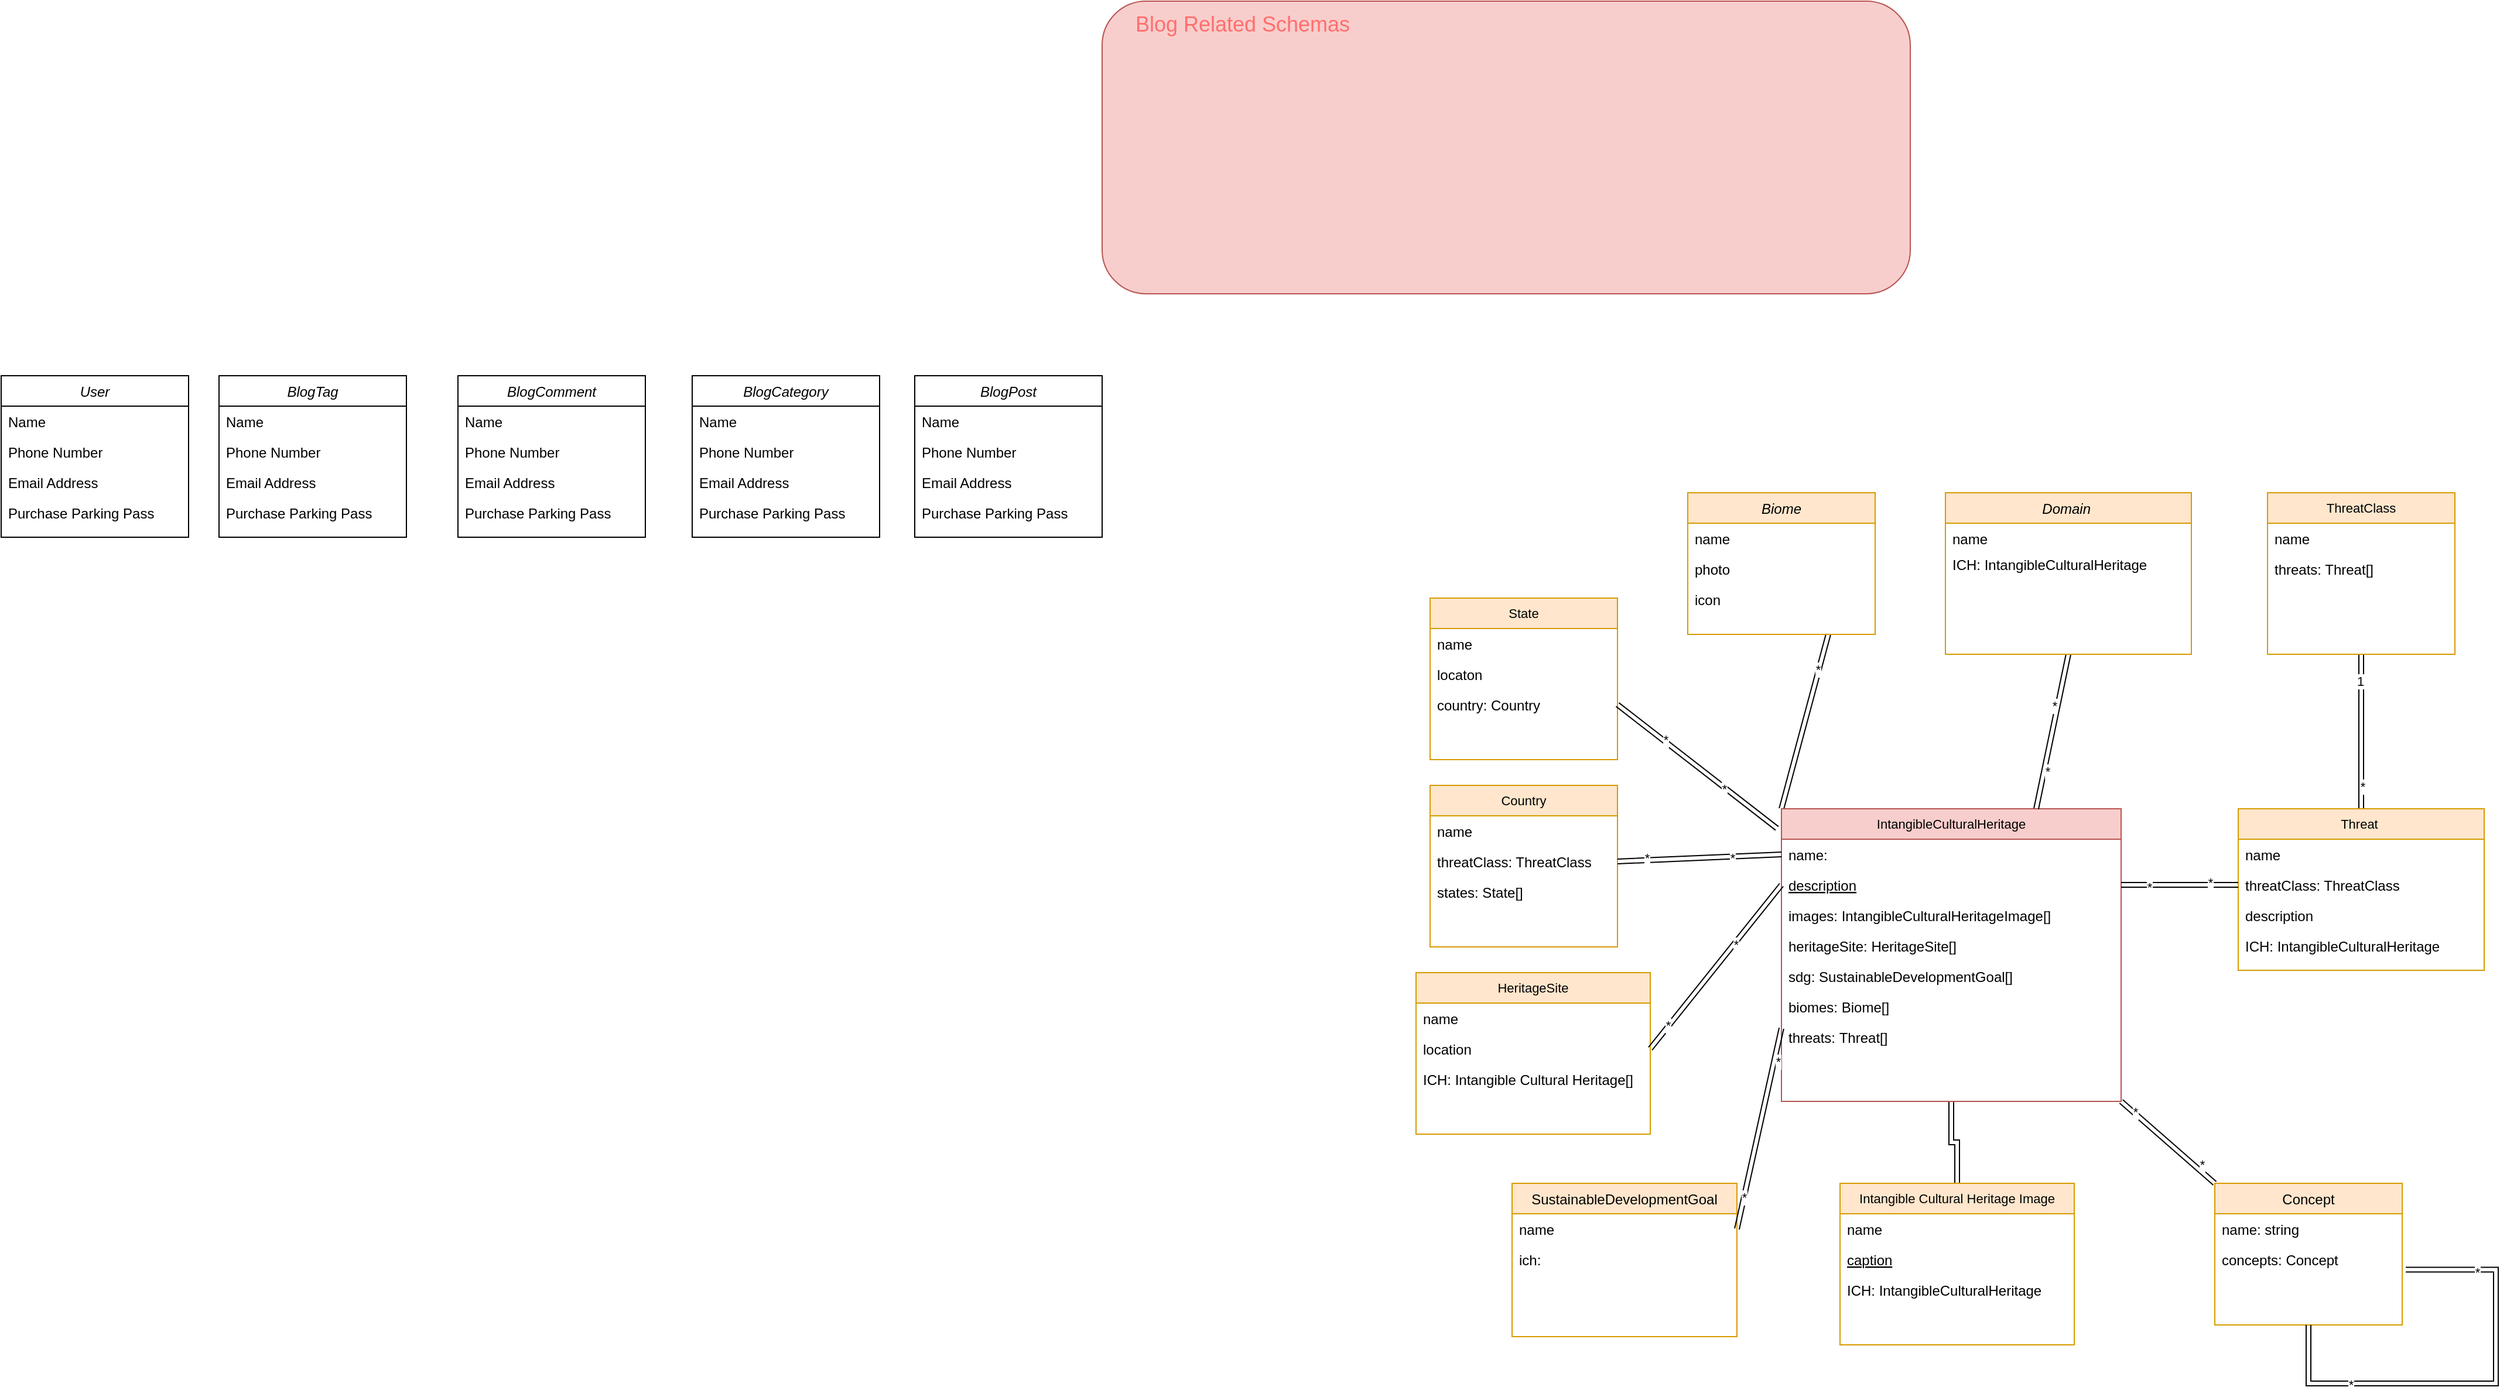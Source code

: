 <mxfile version="15.3.2" type="github">
  <diagram id="C5RBs43oDa-KdzZeNtuy" name="Page-1">
    <mxGraphModel dx="2655" dy="1722" grid="1" gridSize="10" guides="1" tooltips="1" connect="1" arrows="1" fold="1" page="1" pageScale="1" pageWidth="827" pageHeight="1169" math="0" shadow="0">
      <root>
        <mxCell id="WIyWlLk6GJQsqaUBKTNV-0" />
        <mxCell id="WIyWlLk6GJQsqaUBKTNV-1" parent="WIyWlLk6GJQsqaUBKTNV-0" />
        <mxCell id="jU-EtCptGdXZfSn98HC7-19" style="edgeStyle=none;shape=link;rounded=0;orthogonalLoop=1;jettySize=auto;html=1;exitX=0.75;exitY=1;exitDx=0;exitDy=0;entryX=0;entryY=0;entryDx=0;entryDy=0;" edge="1" parent="WIyWlLk6GJQsqaUBKTNV-1" source="zkfFHV4jXpPFQw0GAbJ--0" target="zkfFHV4jXpPFQw0GAbJ--6">
          <mxGeometry relative="1" as="geometry" />
        </mxCell>
        <mxCell id="jU-EtCptGdXZfSn98HC7-38" value="*" style="edgeLabel;html=1;align=center;verticalAlign=middle;resizable=0;points=[];" vertex="1" connectable="0" parent="jU-EtCptGdXZfSn98HC7-19">
          <mxGeometry x="-0.601" y="-1" relative="1" as="geometry">
            <mxPoint as="offset" />
          </mxGeometry>
        </mxCell>
        <mxCell id="zkfFHV4jXpPFQw0GAbJ--0" value="Biome" style="swimlane;fontStyle=2;align=center;verticalAlign=top;childLayout=stackLayout;horizontal=1;startSize=26;horizontalStack=0;resizeParent=1;resizeLast=0;collapsible=1;marginBottom=0;rounded=0;shadow=0;strokeWidth=1;fillColor=#ffe6cc;strokeColor=#d79b00;" parent="WIyWlLk6GJQsqaUBKTNV-1" vertex="1">
          <mxGeometry x="20" y="-150" width="160" height="121" as="geometry">
            <mxRectangle x="230" y="140" width="160" height="26" as="alternateBounds" />
          </mxGeometry>
        </mxCell>
        <mxCell id="zkfFHV4jXpPFQw0GAbJ--1" value="name" style="text;align=left;verticalAlign=top;spacingLeft=4;spacingRight=4;overflow=hidden;rotatable=0;points=[[0,0.5],[1,0.5]];portConstraint=eastwest;" parent="zkfFHV4jXpPFQw0GAbJ--0" vertex="1">
          <mxGeometry y="26" width="160" height="26" as="geometry" />
        </mxCell>
        <mxCell id="zkfFHV4jXpPFQw0GAbJ--2" value="photo" style="text;align=left;verticalAlign=top;spacingLeft=4;spacingRight=4;overflow=hidden;rotatable=0;points=[[0,0.5],[1,0.5]];portConstraint=eastwest;rounded=0;shadow=0;html=0;" parent="zkfFHV4jXpPFQw0GAbJ--0" vertex="1">
          <mxGeometry y="52" width="160" height="26" as="geometry" />
        </mxCell>
        <mxCell id="zkfFHV4jXpPFQw0GAbJ--3" value="icon" style="text;align=left;verticalAlign=top;spacingLeft=4;spacingRight=4;overflow=hidden;rotatable=0;points=[[0,0.5],[1,0.5]];portConstraint=eastwest;rounded=0;shadow=0;html=0;" parent="zkfFHV4jXpPFQw0GAbJ--0" vertex="1">
          <mxGeometry y="78" width="160" height="26" as="geometry" />
        </mxCell>
        <mxCell id="jU-EtCptGdXZfSn98HC7-9" style="edgeStyle=orthogonalEdgeStyle;rounded=0;orthogonalLoop=1;jettySize=auto;html=1;exitX=0.5;exitY=1;exitDx=0;exitDy=0;entryX=0.5;entryY=0;entryDx=0;entryDy=0;shape=link;" edge="1" parent="WIyWlLk6GJQsqaUBKTNV-1" source="zkfFHV4jXpPFQw0GAbJ--6" target="5HOK0gQPTzM4aLn71-a3-26">
          <mxGeometry relative="1" as="geometry" />
        </mxCell>
        <mxCell id="jU-EtCptGdXZfSn98HC7-43" style="edgeStyle=none;shape=link;rounded=0;orthogonalLoop=1;jettySize=auto;html=1;exitX=1;exitY=1;exitDx=0;exitDy=0;entryX=0;entryY=0;entryDx=0;entryDy=0;labelBackgroundColor=#FFB570;" edge="1" parent="WIyWlLk6GJQsqaUBKTNV-1" source="zkfFHV4jXpPFQw0GAbJ--6" target="zkfFHV4jXpPFQw0GAbJ--13">
          <mxGeometry relative="1" as="geometry" />
        </mxCell>
        <mxCell id="jU-EtCptGdXZfSn98HC7-44" value="*" style="edgeLabel;html=1;align=center;verticalAlign=middle;resizable=0;points=[];" vertex="1" connectable="0" parent="jU-EtCptGdXZfSn98HC7-43">
          <mxGeometry x="-0.719" y="1" relative="1" as="geometry">
            <mxPoint as="offset" />
          </mxGeometry>
        </mxCell>
        <mxCell id="jU-EtCptGdXZfSn98HC7-45" value="*" style="edgeLabel;html=1;align=center;verticalAlign=middle;resizable=0;points=[];" vertex="1" connectable="0" parent="jU-EtCptGdXZfSn98HC7-43">
          <mxGeometry x="0.634" y="5" relative="1" as="geometry">
            <mxPoint as="offset" />
          </mxGeometry>
        </mxCell>
        <mxCell id="zkfFHV4jXpPFQw0GAbJ--6" value="IntangibleCulturalHeritage" style="swimlane;fontStyle=0;align=center;verticalAlign=top;childLayout=stackLayout;horizontal=1;startSize=26;horizontalStack=0;resizeParent=1;resizeLast=0;collapsible=1;marginBottom=0;rounded=0;shadow=0;strokeWidth=1;fontSize=11;fillColor=#f8cecc;strokeColor=#b85450;" parent="WIyWlLk6GJQsqaUBKTNV-1" vertex="1">
          <mxGeometry x="100" y="120" width="290" height="250" as="geometry">
            <mxRectangle x="130" y="380" width="160" height="26" as="alternateBounds" />
          </mxGeometry>
        </mxCell>
        <mxCell id="zkfFHV4jXpPFQw0GAbJ--7" value="name:" style="text;align=left;verticalAlign=top;spacingLeft=4;spacingRight=4;overflow=hidden;rotatable=0;points=[[0,0.5],[1,0.5]];portConstraint=eastwest;" parent="zkfFHV4jXpPFQw0GAbJ--6" vertex="1">
          <mxGeometry y="26" width="290" height="26" as="geometry" />
        </mxCell>
        <mxCell id="zkfFHV4jXpPFQw0GAbJ--10" value="description" style="text;align=left;verticalAlign=top;spacingLeft=4;spacingRight=4;overflow=hidden;rotatable=0;points=[[0,0.5],[1,0.5]];portConstraint=eastwest;fontStyle=4" parent="zkfFHV4jXpPFQw0GAbJ--6" vertex="1">
          <mxGeometry y="52" width="290" height="26" as="geometry" />
        </mxCell>
        <mxCell id="zkfFHV4jXpPFQw0GAbJ--11" value="images: IntangibleCulturalHeritageImage[]" style="text;align=left;verticalAlign=top;spacingLeft=4;spacingRight=4;overflow=hidden;rotatable=0;points=[[0,0.5],[1,0.5]];portConstraint=eastwest;" parent="zkfFHV4jXpPFQw0GAbJ--6" vertex="1">
          <mxGeometry y="78" width="290" height="26" as="geometry" />
        </mxCell>
        <mxCell id="jU-EtCptGdXZfSn98HC7-21" value="heritageSite: HeritageSite[]" style="text;align=left;verticalAlign=top;spacingLeft=4;spacingRight=4;overflow=hidden;rotatable=0;points=[[0,0.5],[1,0.5]];portConstraint=eastwest;" vertex="1" parent="zkfFHV4jXpPFQw0GAbJ--6">
          <mxGeometry y="104" width="290" height="26" as="geometry" />
        </mxCell>
        <mxCell id="jU-EtCptGdXZfSn98HC7-30" value="sdg: SustainableDevelopmentGoal[]" style="text;align=left;verticalAlign=top;spacingLeft=4;spacingRight=4;overflow=hidden;rotatable=0;points=[[0,0.5],[1,0.5]];portConstraint=eastwest;" vertex="1" parent="zkfFHV4jXpPFQw0GAbJ--6">
          <mxGeometry y="130" width="290" height="26" as="geometry" />
        </mxCell>
        <mxCell id="jU-EtCptGdXZfSn98HC7-31" value="biomes: Biome[]" style="text;align=left;verticalAlign=top;spacingLeft=4;spacingRight=4;overflow=hidden;rotatable=0;points=[[0,0.5],[1,0.5]];portConstraint=eastwest;" vertex="1" parent="zkfFHV4jXpPFQw0GAbJ--6">
          <mxGeometry y="156" width="290" height="26" as="geometry" />
        </mxCell>
        <mxCell id="jU-EtCptGdXZfSn98HC7-32" value="threats: Threat[]&#xa; " style="text;align=left;verticalAlign=top;spacingLeft=4;spacingRight=4;overflow=hidden;rotatable=0;points=[[0,0.5],[1,0.5]];portConstraint=eastwest;" vertex="1" parent="zkfFHV4jXpPFQw0GAbJ--6">
          <mxGeometry y="182" width="290" height="26" as="geometry" />
        </mxCell>
        <mxCell id="zkfFHV4jXpPFQw0GAbJ--13" value="Concept" style="swimlane;fontStyle=0;align=center;verticalAlign=top;childLayout=stackLayout;horizontal=1;startSize=26;horizontalStack=0;resizeParent=1;resizeLast=0;collapsible=1;marginBottom=0;rounded=0;shadow=0;strokeWidth=1;fillColor=#ffe6cc;strokeColor=#d79b00;" parent="WIyWlLk6GJQsqaUBKTNV-1" vertex="1">
          <mxGeometry x="470" y="440" width="160" height="121" as="geometry">
            <mxRectangle x="330" y="360" width="170" height="26" as="alternateBounds" />
          </mxGeometry>
        </mxCell>
        <mxCell id="zkfFHV4jXpPFQw0GAbJ--14" value="name: string" style="text;align=left;verticalAlign=top;spacingLeft=4;spacingRight=4;overflow=hidden;rotatable=0;points=[[0,0.5],[1,0.5]];portConstraint=eastwest;" parent="zkfFHV4jXpPFQw0GAbJ--13" vertex="1">
          <mxGeometry y="26" width="160" height="26" as="geometry" />
        </mxCell>
        <mxCell id="jU-EtCptGdXZfSn98HC7-7" value="concepts: Concept" style="text;align=left;verticalAlign=top;spacingLeft=4;spacingRight=4;overflow=hidden;rotatable=0;points=[[0,0.5],[1,0.5]];portConstraint=eastwest;" vertex="1" parent="zkfFHV4jXpPFQw0GAbJ--13">
          <mxGeometry y="52" width="160" height="26" as="geometry" />
        </mxCell>
        <mxCell id="jU-EtCptGdXZfSn98HC7-8" style="edgeStyle=orthogonalEdgeStyle;rounded=0;orthogonalLoop=1;jettySize=auto;html=1;exitX=0.5;exitY=1;exitDx=0;exitDy=0;entryX=1.019;entryY=0.837;entryDx=0;entryDy=0;entryPerimeter=0;shape=link;" edge="1" parent="zkfFHV4jXpPFQw0GAbJ--13" source="zkfFHV4jXpPFQw0GAbJ--13" target="jU-EtCptGdXZfSn98HC7-7">
          <mxGeometry relative="1" as="geometry">
            <Array as="points">
              <mxPoint x="80" y="171" />
              <mxPoint x="240" y="171" />
              <mxPoint x="240" y="74" />
            </Array>
          </mxGeometry>
        </mxCell>
        <mxCell id="jU-EtCptGdXZfSn98HC7-46" value="*" style="edgeLabel;html=1;align=center;verticalAlign=middle;resizable=0;points=[];" vertex="1" connectable="0" parent="jU-EtCptGdXZfSn98HC7-8">
          <mxGeometry x="0.683" y="2" relative="1" as="geometry">
            <mxPoint as="offset" />
          </mxGeometry>
        </mxCell>
        <mxCell id="jU-EtCptGdXZfSn98HC7-47" value="*" style="edgeLabel;html=1;align=center;verticalAlign=middle;resizable=0;points=[];" vertex="1" connectable="0" parent="jU-EtCptGdXZfSn98HC7-8">
          <mxGeometry x="-0.552" y="-1" relative="1" as="geometry">
            <mxPoint as="offset" />
          </mxGeometry>
        </mxCell>
        <mxCell id="zkfFHV4jXpPFQw0GAbJ--17" value="SustainableDevelopmentGoal" style="swimlane;fontStyle=0;align=center;verticalAlign=top;childLayout=stackLayout;horizontal=1;startSize=26;horizontalStack=0;resizeParent=1;resizeLast=0;collapsible=1;marginBottom=0;rounded=0;shadow=0;strokeWidth=1;fillColor=#ffe6cc;strokeColor=#d79b00;" parent="WIyWlLk6GJQsqaUBKTNV-1" vertex="1">
          <mxGeometry x="-130" y="440" width="192" height="131" as="geometry">
            <mxRectangle x="550" y="140" width="160" height="26" as="alternateBounds" />
          </mxGeometry>
        </mxCell>
        <mxCell id="zkfFHV4jXpPFQw0GAbJ--18" value="name" style="text;align=left;verticalAlign=top;spacingLeft=4;spacingRight=4;overflow=hidden;rotatable=0;points=[[0,0.5],[1,0.5]];portConstraint=eastwest;" parent="zkfFHV4jXpPFQw0GAbJ--17" vertex="1">
          <mxGeometry y="26" width="192" height="26" as="geometry" />
        </mxCell>
        <mxCell id="zkfFHV4jXpPFQw0GAbJ--19" value="ich: " style="text;align=left;verticalAlign=top;spacingLeft=4;spacingRight=4;overflow=hidden;rotatable=0;points=[[0,0.5],[1,0.5]];portConstraint=eastwest;rounded=0;shadow=0;html=0;" parent="zkfFHV4jXpPFQw0GAbJ--17" vertex="1">
          <mxGeometry y="52" width="192" height="26" as="geometry" />
        </mxCell>
        <mxCell id="5HOK0gQPTzM4aLn71-a3-6" value="HeritageSite" style="swimlane;fontStyle=0;align=center;verticalAlign=top;childLayout=stackLayout;horizontal=1;startSize=26;horizontalStack=0;resizeParent=1;resizeLast=0;collapsible=1;marginBottom=0;rounded=0;shadow=0;strokeWidth=1;fontSize=11;fillColor=#ffe6cc;strokeColor=#d79b00;" parent="WIyWlLk6GJQsqaUBKTNV-1" vertex="1">
          <mxGeometry x="-212" y="260" width="200" height="138" as="geometry">
            <mxRectangle x="130" y="380" width="160" height="26" as="alternateBounds" />
          </mxGeometry>
        </mxCell>
        <mxCell id="5HOK0gQPTzM4aLn71-a3-7" value="name" style="text;align=left;verticalAlign=top;spacingLeft=4;spacingRight=4;overflow=hidden;rotatable=0;points=[[0,0.5],[1,0.5]];portConstraint=eastwest;" parent="5HOK0gQPTzM4aLn71-a3-6" vertex="1">
          <mxGeometry y="26" width="200" height="26" as="geometry" />
        </mxCell>
        <mxCell id="5HOK0gQPTzM4aLn71-a3-8" value="location" style="text;align=left;verticalAlign=top;spacingLeft=4;spacingRight=4;overflow=hidden;rotatable=0;points=[[0,0.5],[1,0.5]];portConstraint=eastwest;rounded=0;shadow=0;html=0;" parent="5HOK0gQPTzM4aLn71-a3-6" vertex="1">
          <mxGeometry y="52" width="200" height="26" as="geometry" />
        </mxCell>
        <mxCell id="5HOK0gQPTzM4aLn71-a3-10" value="ICH: Intangible Cultural Heritage[]" style="text;align=left;verticalAlign=top;spacingLeft=4;spacingRight=4;overflow=hidden;rotatable=0;points=[[0,0.5],[1,0.5]];portConstraint=eastwest;" parent="5HOK0gQPTzM4aLn71-a3-6" vertex="1">
          <mxGeometry y="78" width="200" height="26" as="geometry" />
        </mxCell>
        <mxCell id="jU-EtCptGdXZfSn98HC7-11" style="edgeStyle=orthogonalEdgeStyle;rounded=0;orthogonalLoop=1;jettySize=auto;html=1;exitX=0.5;exitY=1;exitDx=0;exitDy=0;entryX=0.5;entryY=0;entryDx=0;entryDy=0;shape=link;" edge="1" parent="WIyWlLk6GJQsqaUBKTNV-1" source="5HOK0gQPTzM4aLn71-a3-11" target="5HOK0gQPTzM4aLn71-a3-16">
          <mxGeometry relative="1" as="geometry" />
        </mxCell>
        <mxCell id="jU-EtCptGdXZfSn98HC7-41" value="*" style="edgeLabel;html=1;align=center;verticalAlign=middle;resizable=0;points=[];" vertex="1" connectable="0" parent="jU-EtCptGdXZfSn98HC7-11">
          <mxGeometry x="0.707" y="1" relative="1" as="geometry">
            <mxPoint as="offset" />
          </mxGeometry>
        </mxCell>
        <mxCell id="jU-EtCptGdXZfSn98HC7-42" value="1" style="edgeLabel;html=1;align=center;verticalAlign=middle;resizable=0;points=[];" vertex="1" connectable="0" parent="jU-EtCptGdXZfSn98HC7-11">
          <mxGeometry x="-0.656" y="-1" relative="1" as="geometry">
            <mxPoint as="offset" />
          </mxGeometry>
        </mxCell>
        <mxCell id="5HOK0gQPTzM4aLn71-a3-11" value="ThreatClass" style="swimlane;fontStyle=0;align=center;verticalAlign=top;childLayout=stackLayout;horizontal=1;startSize=26;horizontalStack=0;resizeParent=1;resizeLast=0;collapsible=1;marginBottom=0;rounded=0;shadow=0;strokeWidth=1;fontSize=11;fillColor=#ffe6cc;strokeColor=#d79b00;" parent="WIyWlLk6GJQsqaUBKTNV-1" vertex="1">
          <mxGeometry x="515" y="-150" width="160" height="138" as="geometry">
            <mxRectangle x="130" y="380" width="160" height="26" as="alternateBounds" />
          </mxGeometry>
        </mxCell>
        <mxCell id="5HOK0gQPTzM4aLn71-a3-12" value="name" style="text;align=left;verticalAlign=top;spacingLeft=4;spacingRight=4;overflow=hidden;rotatable=0;points=[[0,0.5],[1,0.5]];portConstraint=eastwest;" parent="5HOK0gQPTzM4aLn71-a3-11" vertex="1">
          <mxGeometry y="26" width="160" height="26" as="geometry" />
        </mxCell>
        <mxCell id="5HOK0gQPTzM4aLn71-a3-13" value="threats: Threat[]" style="text;align=left;verticalAlign=top;spacingLeft=4;spacingRight=4;overflow=hidden;rotatable=0;points=[[0,0.5],[1,0.5]];portConstraint=eastwest;rounded=0;shadow=0;html=0;" parent="5HOK0gQPTzM4aLn71-a3-11" vertex="1">
          <mxGeometry y="52" width="160" height="26" as="geometry" />
        </mxCell>
        <mxCell id="5HOK0gQPTzM4aLn71-a3-16" value="Threat " style="swimlane;fontStyle=0;align=center;verticalAlign=top;childLayout=stackLayout;horizontal=1;startSize=26;horizontalStack=0;resizeParent=1;resizeLast=0;collapsible=1;marginBottom=0;rounded=0;shadow=0;strokeWidth=1;fontSize=11;fillColor=#ffe6cc;strokeColor=#d79b00;" parent="WIyWlLk6GJQsqaUBKTNV-1" vertex="1">
          <mxGeometry x="490" y="120" width="210" height="138" as="geometry">
            <mxRectangle x="130" y="380" width="160" height="26" as="alternateBounds" />
          </mxGeometry>
        </mxCell>
        <mxCell id="5HOK0gQPTzM4aLn71-a3-17" value="name" style="text;align=left;verticalAlign=top;spacingLeft=4;spacingRight=4;overflow=hidden;rotatable=0;points=[[0,0.5],[1,0.5]];portConstraint=eastwest;" parent="5HOK0gQPTzM4aLn71-a3-16" vertex="1">
          <mxGeometry y="26" width="210" height="26" as="geometry" />
        </mxCell>
        <mxCell id="5HOK0gQPTzM4aLn71-a3-18" value="threatClass: ThreatClass" style="text;align=left;verticalAlign=top;spacingLeft=4;spacingRight=4;overflow=hidden;rotatable=0;points=[[0,0.5],[1,0.5]];portConstraint=eastwest;rounded=0;shadow=0;html=0;" parent="5HOK0gQPTzM4aLn71-a3-16" vertex="1">
          <mxGeometry y="52" width="210" height="26" as="geometry" />
        </mxCell>
        <mxCell id="jU-EtCptGdXZfSn98HC7-12" value="description" style="text;align=left;verticalAlign=top;spacingLeft=4;spacingRight=4;overflow=hidden;rotatable=0;points=[[0,0.5],[1,0.5]];portConstraint=eastwest;rounded=0;shadow=0;html=0;" vertex="1" parent="5HOK0gQPTzM4aLn71-a3-16">
          <mxGeometry y="78" width="210" height="26" as="geometry" />
        </mxCell>
        <mxCell id="jU-EtCptGdXZfSn98HC7-29" value="ICH: IntangibleCulturalHeritage" style="text;align=left;verticalAlign=top;spacingLeft=4;spacingRight=4;overflow=hidden;rotatable=0;points=[[0,0.5],[1,0.5]];portConstraint=eastwest;rounded=0;shadow=0;html=0;" vertex="1" parent="5HOK0gQPTzM4aLn71-a3-16">
          <mxGeometry y="104" width="210" height="26" as="geometry" />
        </mxCell>
        <mxCell id="jU-EtCptGdXZfSn98HC7-48" style="edgeStyle=none;shape=link;rounded=0;orthogonalLoop=1;jettySize=auto;html=1;exitX=0.5;exitY=1;exitDx=0;exitDy=0;entryX=0.75;entryY=0;entryDx=0;entryDy=0;labelBackgroundColor=#FFB570;" edge="1" parent="WIyWlLk6GJQsqaUBKTNV-1" source="5HOK0gQPTzM4aLn71-a3-21" target="zkfFHV4jXpPFQw0GAbJ--6">
          <mxGeometry relative="1" as="geometry" />
        </mxCell>
        <mxCell id="jU-EtCptGdXZfSn98HC7-49" value="*" style="edgeLabel;html=1;align=center;verticalAlign=middle;resizable=0;points=[];" vertex="1" connectable="0" parent="jU-EtCptGdXZfSn98HC7-48">
          <mxGeometry x="-0.33" y="-3" relative="1" as="geometry">
            <mxPoint as="offset" />
          </mxGeometry>
        </mxCell>
        <mxCell id="jU-EtCptGdXZfSn98HC7-50" value="*" style="edgeLabel;html=1;align=center;verticalAlign=middle;resizable=0;points=[];" vertex="1" connectable="0" parent="jU-EtCptGdXZfSn98HC7-48">
          <mxGeometry x="0.508" y="3" relative="1" as="geometry">
            <mxPoint as="offset" />
          </mxGeometry>
        </mxCell>
        <mxCell id="5HOK0gQPTzM4aLn71-a3-21" value="Domain " style="swimlane;fontStyle=2;align=center;verticalAlign=top;childLayout=stackLayout;horizontal=1;startSize=26;horizontalStack=0;resizeParent=1;resizeLast=0;collapsible=1;marginBottom=0;rounded=0;shadow=0;strokeWidth=1;fillColor=#ffe6cc;strokeColor=#d79b00;" parent="WIyWlLk6GJQsqaUBKTNV-1" vertex="1">
          <mxGeometry x="240" y="-150" width="210" height="138" as="geometry">
            <mxRectangle x="230" y="140" width="160" height="26" as="alternateBounds" />
          </mxGeometry>
        </mxCell>
        <mxCell id="5HOK0gQPTzM4aLn71-a3-22" value="name" style="text;align=left;verticalAlign=top;spacingLeft=4;spacingRight=4;overflow=hidden;rotatable=0;points=[[0,0.5],[1,0.5]];portConstraint=eastwest;" parent="5HOK0gQPTzM4aLn71-a3-21" vertex="1">
          <mxGeometry y="26" width="210" height="22" as="geometry" />
        </mxCell>
        <mxCell id="jU-EtCptGdXZfSn98HC7-28" value="ICH: IntangibleCulturalHeritage" style="text;align=left;verticalAlign=top;spacingLeft=4;spacingRight=4;overflow=hidden;rotatable=0;points=[[0,0.5],[1,0.5]];portConstraint=eastwest;" vertex="1" parent="5HOK0gQPTzM4aLn71-a3-21">
          <mxGeometry y="48" width="210" height="22" as="geometry" />
        </mxCell>
        <mxCell id="5HOK0gQPTzM4aLn71-a3-26" value="Intangible Cultural Heritage Image" style="swimlane;fontStyle=0;align=center;verticalAlign=top;childLayout=stackLayout;horizontal=1;startSize=26;horizontalStack=0;resizeParent=1;resizeLast=0;collapsible=1;marginBottom=0;rounded=0;shadow=0;strokeWidth=1;fontSize=11;fillColor=#ffe6cc;strokeColor=#d79b00;" parent="WIyWlLk6GJQsqaUBKTNV-1" vertex="1">
          <mxGeometry x="150" y="440" width="200" height="138" as="geometry">
            <mxRectangle x="130" y="380" width="160" height="26" as="alternateBounds" />
          </mxGeometry>
        </mxCell>
        <mxCell id="5HOK0gQPTzM4aLn71-a3-27" value="name" style="text;align=left;verticalAlign=top;spacingLeft=4;spacingRight=4;overflow=hidden;rotatable=0;points=[[0,0.5],[1,0.5]];portConstraint=eastwest;" parent="5HOK0gQPTzM4aLn71-a3-26" vertex="1">
          <mxGeometry y="26" width="200" height="26" as="geometry" />
        </mxCell>
        <mxCell id="5HOK0gQPTzM4aLn71-a3-28" value="caption" style="text;align=left;verticalAlign=top;spacingLeft=4;spacingRight=4;overflow=hidden;rotatable=0;points=[[0,0.5],[1,0.5]];portConstraint=eastwest;fontStyle=4" parent="5HOK0gQPTzM4aLn71-a3-26" vertex="1">
          <mxGeometry y="52" width="200" height="26" as="geometry" />
        </mxCell>
        <mxCell id="5HOK0gQPTzM4aLn71-a3-29" value="ICH: IntangibleCulturalHeritage" style="text;align=left;verticalAlign=top;spacingLeft=4;spacingRight=4;overflow=hidden;rotatable=0;points=[[0,0.5],[1,0.5]];portConstraint=eastwest;" parent="5HOK0gQPTzM4aLn71-a3-26" vertex="1">
          <mxGeometry y="78" width="200" height="26" as="geometry" />
        </mxCell>
        <mxCell id="5HOK0gQPTzM4aLn71-a3-30" value="State" style="swimlane;fontStyle=0;align=center;verticalAlign=top;childLayout=stackLayout;horizontal=1;startSize=26;horizontalStack=0;resizeParent=1;resizeLast=0;collapsible=1;marginBottom=0;rounded=0;shadow=0;strokeWidth=1;fontSize=11;fillColor=#ffe6cc;strokeColor=#d79b00;" parent="WIyWlLk6GJQsqaUBKTNV-1" vertex="1">
          <mxGeometry x="-200" y="-60" width="160" height="138" as="geometry">
            <mxRectangle x="130" y="380" width="160" height="26" as="alternateBounds" />
          </mxGeometry>
        </mxCell>
        <mxCell id="5HOK0gQPTzM4aLn71-a3-31" value="name" style="text;align=left;verticalAlign=top;spacingLeft=4;spacingRight=4;overflow=hidden;rotatable=0;points=[[0,0.5],[1,0.5]];portConstraint=eastwest;" parent="5HOK0gQPTzM4aLn71-a3-30" vertex="1">
          <mxGeometry y="26" width="160" height="26" as="geometry" />
        </mxCell>
        <mxCell id="5HOK0gQPTzM4aLn71-a3-32" value="locaton" style="text;align=left;verticalAlign=top;spacingLeft=4;spacingRight=4;overflow=hidden;rotatable=0;points=[[0,0.5],[1,0.5]];portConstraint=eastwest;rounded=0;shadow=0;html=0;" parent="5HOK0gQPTzM4aLn71-a3-30" vertex="1">
          <mxGeometry y="52" width="160" height="26" as="geometry" />
        </mxCell>
        <mxCell id="5HOK0gQPTzM4aLn71-a3-33" value="country: Country" style="text;align=left;verticalAlign=top;spacingLeft=4;spacingRight=4;overflow=hidden;rotatable=0;points=[[0,0.5],[1,0.5]];portConstraint=eastwest;" parent="5HOK0gQPTzM4aLn71-a3-30" vertex="1">
          <mxGeometry y="78" width="160" height="26" as="geometry" />
        </mxCell>
        <mxCell id="5HOK0gQPTzM4aLn71-a3-34" value="Country" style="swimlane;fontStyle=0;align=center;verticalAlign=top;childLayout=stackLayout;horizontal=1;startSize=26;horizontalStack=0;resizeParent=1;resizeLast=0;collapsible=1;marginBottom=0;rounded=0;shadow=0;strokeWidth=1;fontSize=11;fillColor=#ffe6cc;strokeColor=#d79b00;" parent="WIyWlLk6GJQsqaUBKTNV-1" vertex="1">
          <mxGeometry x="-200" y="100" width="160" height="138" as="geometry">
            <mxRectangle x="130" y="380" width="160" height="26" as="alternateBounds" />
          </mxGeometry>
        </mxCell>
        <mxCell id="5HOK0gQPTzM4aLn71-a3-35" value="name" style="text;align=left;verticalAlign=top;spacingLeft=4;spacingRight=4;overflow=hidden;rotatable=0;points=[[0,0.5],[1,0.5]];portConstraint=eastwest;" parent="5HOK0gQPTzM4aLn71-a3-34" vertex="1">
          <mxGeometry y="26" width="160" height="26" as="geometry" />
        </mxCell>
        <mxCell id="5HOK0gQPTzM4aLn71-a3-36" value="threatClass: ThreatClass" style="text;align=left;verticalAlign=top;spacingLeft=4;spacingRight=4;overflow=hidden;rotatable=0;points=[[0,0.5],[1,0.5]];portConstraint=eastwest;rounded=0;shadow=0;html=0;" parent="5HOK0gQPTzM4aLn71-a3-34" vertex="1">
          <mxGeometry y="52" width="160" height="26" as="geometry" />
        </mxCell>
        <mxCell id="5HOK0gQPTzM4aLn71-a3-37" value="states: State[]" style="text;align=left;verticalAlign=top;spacingLeft=4;spacingRight=4;overflow=hidden;rotatable=0;points=[[0,0.5],[1,0.5]];portConstraint=eastwest;" parent="5HOK0gQPTzM4aLn71-a3-34" vertex="1">
          <mxGeometry y="78" width="160" height="26" as="geometry" />
        </mxCell>
        <mxCell id="5HOK0gQPTzM4aLn71-a3-38" value="BlogPost" style="swimlane;fontStyle=2;align=center;verticalAlign=top;childLayout=stackLayout;horizontal=1;startSize=26;horizontalStack=0;resizeParent=1;resizeLast=0;collapsible=1;marginBottom=0;rounded=0;shadow=0;strokeWidth=1;" parent="WIyWlLk6GJQsqaUBKTNV-1" vertex="1">
          <mxGeometry x="-640" y="-250" width="160" height="138" as="geometry">
            <mxRectangle x="230" y="140" width="160" height="26" as="alternateBounds" />
          </mxGeometry>
        </mxCell>
        <mxCell id="5HOK0gQPTzM4aLn71-a3-39" value="Name" style="text;align=left;verticalAlign=top;spacingLeft=4;spacingRight=4;overflow=hidden;rotatable=0;points=[[0,0.5],[1,0.5]];portConstraint=eastwest;" parent="5HOK0gQPTzM4aLn71-a3-38" vertex="1">
          <mxGeometry y="26" width="160" height="26" as="geometry" />
        </mxCell>
        <mxCell id="5HOK0gQPTzM4aLn71-a3-40" value="Phone Number" style="text;align=left;verticalAlign=top;spacingLeft=4;spacingRight=4;overflow=hidden;rotatable=0;points=[[0,0.5],[1,0.5]];portConstraint=eastwest;rounded=0;shadow=0;html=0;" parent="5HOK0gQPTzM4aLn71-a3-38" vertex="1">
          <mxGeometry y="52" width="160" height="26" as="geometry" />
        </mxCell>
        <mxCell id="5HOK0gQPTzM4aLn71-a3-41" value="Email Address" style="text;align=left;verticalAlign=top;spacingLeft=4;spacingRight=4;overflow=hidden;rotatable=0;points=[[0,0.5],[1,0.5]];portConstraint=eastwest;rounded=0;shadow=0;html=0;" parent="5HOK0gQPTzM4aLn71-a3-38" vertex="1">
          <mxGeometry y="78" width="160" height="26" as="geometry" />
        </mxCell>
        <mxCell id="5HOK0gQPTzM4aLn71-a3-42" value="Purchase Parking Pass" style="text;align=left;verticalAlign=top;spacingLeft=4;spacingRight=4;overflow=hidden;rotatable=0;points=[[0,0.5],[1,0.5]];portConstraint=eastwest;" parent="5HOK0gQPTzM4aLn71-a3-38" vertex="1">
          <mxGeometry y="104" width="160" height="26" as="geometry" />
        </mxCell>
        <mxCell id="5HOK0gQPTzM4aLn71-a3-43" value="BlogCategory" style="swimlane;fontStyle=2;align=center;verticalAlign=top;childLayout=stackLayout;horizontal=1;startSize=26;horizontalStack=0;resizeParent=1;resizeLast=0;collapsible=1;marginBottom=0;rounded=0;shadow=0;strokeWidth=1;" parent="WIyWlLk6GJQsqaUBKTNV-1" vertex="1">
          <mxGeometry x="-830" y="-250" width="160" height="138" as="geometry">
            <mxRectangle x="230" y="140" width="160" height="26" as="alternateBounds" />
          </mxGeometry>
        </mxCell>
        <mxCell id="5HOK0gQPTzM4aLn71-a3-44" value="Name" style="text;align=left;verticalAlign=top;spacingLeft=4;spacingRight=4;overflow=hidden;rotatable=0;points=[[0,0.5],[1,0.5]];portConstraint=eastwest;" parent="5HOK0gQPTzM4aLn71-a3-43" vertex="1">
          <mxGeometry y="26" width="160" height="26" as="geometry" />
        </mxCell>
        <mxCell id="5HOK0gQPTzM4aLn71-a3-45" value="Phone Number" style="text;align=left;verticalAlign=top;spacingLeft=4;spacingRight=4;overflow=hidden;rotatable=0;points=[[0,0.5],[1,0.5]];portConstraint=eastwest;rounded=0;shadow=0;html=0;" parent="5HOK0gQPTzM4aLn71-a3-43" vertex="1">
          <mxGeometry y="52" width="160" height="26" as="geometry" />
        </mxCell>
        <mxCell id="5HOK0gQPTzM4aLn71-a3-46" value="Email Address" style="text;align=left;verticalAlign=top;spacingLeft=4;spacingRight=4;overflow=hidden;rotatable=0;points=[[0,0.5],[1,0.5]];portConstraint=eastwest;rounded=0;shadow=0;html=0;" parent="5HOK0gQPTzM4aLn71-a3-43" vertex="1">
          <mxGeometry y="78" width="160" height="26" as="geometry" />
        </mxCell>
        <mxCell id="5HOK0gQPTzM4aLn71-a3-47" value="Purchase Parking Pass" style="text;align=left;verticalAlign=top;spacingLeft=4;spacingRight=4;overflow=hidden;rotatable=0;points=[[0,0.5],[1,0.5]];portConstraint=eastwest;" parent="5HOK0gQPTzM4aLn71-a3-43" vertex="1">
          <mxGeometry y="104" width="160" height="26" as="geometry" />
        </mxCell>
        <mxCell id="5HOK0gQPTzM4aLn71-a3-48" value="BlogComment" style="swimlane;fontStyle=2;align=center;verticalAlign=top;childLayout=stackLayout;horizontal=1;startSize=26;horizontalStack=0;resizeParent=1;resizeLast=0;collapsible=1;marginBottom=0;rounded=0;shadow=0;strokeWidth=1;" parent="WIyWlLk6GJQsqaUBKTNV-1" vertex="1">
          <mxGeometry x="-1030" y="-250" width="160" height="138" as="geometry">
            <mxRectangle x="230" y="140" width="160" height="26" as="alternateBounds" />
          </mxGeometry>
        </mxCell>
        <mxCell id="5HOK0gQPTzM4aLn71-a3-49" value="Name" style="text;align=left;verticalAlign=top;spacingLeft=4;spacingRight=4;overflow=hidden;rotatable=0;points=[[0,0.5],[1,0.5]];portConstraint=eastwest;" parent="5HOK0gQPTzM4aLn71-a3-48" vertex="1">
          <mxGeometry y="26" width="160" height="26" as="geometry" />
        </mxCell>
        <mxCell id="5HOK0gQPTzM4aLn71-a3-50" value="Phone Number" style="text;align=left;verticalAlign=top;spacingLeft=4;spacingRight=4;overflow=hidden;rotatable=0;points=[[0,0.5],[1,0.5]];portConstraint=eastwest;rounded=0;shadow=0;html=0;" parent="5HOK0gQPTzM4aLn71-a3-48" vertex="1">
          <mxGeometry y="52" width="160" height="26" as="geometry" />
        </mxCell>
        <mxCell id="5HOK0gQPTzM4aLn71-a3-51" value="Email Address" style="text;align=left;verticalAlign=top;spacingLeft=4;spacingRight=4;overflow=hidden;rotatable=0;points=[[0,0.5],[1,0.5]];portConstraint=eastwest;rounded=0;shadow=0;html=0;" parent="5HOK0gQPTzM4aLn71-a3-48" vertex="1">
          <mxGeometry y="78" width="160" height="26" as="geometry" />
        </mxCell>
        <mxCell id="5HOK0gQPTzM4aLn71-a3-52" value="Purchase Parking Pass" style="text;align=left;verticalAlign=top;spacingLeft=4;spacingRight=4;overflow=hidden;rotatable=0;points=[[0,0.5],[1,0.5]];portConstraint=eastwest;" parent="5HOK0gQPTzM4aLn71-a3-48" vertex="1">
          <mxGeometry y="104" width="160" height="26" as="geometry" />
        </mxCell>
        <mxCell id="5HOK0gQPTzM4aLn71-a3-53" value="BlogTag" style="swimlane;fontStyle=2;align=center;verticalAlign=top;childLayout=stackLayout;horizontal=1;startSize=26;horizontalStack=0;resizeParent=1;resizeLast=0;collapsible=1;marginBottom=0;rounded=0;shadow=0;strokeWidth=1;" parent="WIyWlLk6GJQsqaUBKTNV-1" vertex="1">
          <mxGeometry x="-1234" y="-250" width="160" height="138" as="geometry">
            <mxRectangle x="230" y="140" width="160" height="26" as="alternateBounds" />
          </mxGeometry>
        </mxCell>
        <mxCell id="5HOK0gQPTzM4aLn71-a3-54" value="Name" style="text;align=left;verticalAlign=top;spacingLeft=4;spacingRight=4;overflow=hidden;rotatable=0;points=[[0,0.5],[1,0.5]];portConstraint=eastwest;" parent="5HOK0gQPTzM4aLn71-a3-53" vertex="1">
          <mxGeometry y="26" width="160" height="26" as="geometry" />
        </mxCell>
        <mxCell id="5HOK0gQPTzM4aLn71-a3-55" value="Phone Number" style="text;align=left;verticalAlign=top;spacingLeft=4;spacingRight=4;overflow=hidden;rotatable=0;points=[[0,0.5],[1,0.5]];portConstraint=eastwest;rounded=0;shadow=0;html=0;" parent="5HOK0gQPTzM4aLn71-a3-53" vertex="1">
          <mxGeometry y="52" width="160" height="26" as="geometry" />
        </mxCell>
        <mxCell id="5HOK0gQPTzM4aLn71-a3-56" value="Email Address" style="text;align=left;verticalAlign=top;spacingLeft=4;spacingRight=4;overflow=hidden;rotatable=0;points=[[0,0.5],[1,0.5]];portConstraint=eastwest;rounded=0;shadow=0;html=0;" parent="5HOK0gQPTzM4aLn71-a3-53" vertex="1">
          <mxGeometry y="78" width="160" height="26" as="geometry" />
        </mxCell>
        <mxCell id="5HOK0gQPTzM4aLn71-a3-57" value="Purchase Parking Pass" style="text;align=left;verticalAlign=top;spacingLeft=4;spacingRight=4;overflow=hidden;rotatable=0;points=[[0,0.5],[1,0.5]];portConstraint=eastwest;" parent="5HOK0gQPTzM4aLn71-a3-53" vertex="1">
          <mxGeometry y="104" width="160" height="26" as="geometry" />
        </mxCell>
        <mxCell id="jU-EtCptGdXZfSn98HC7-0" value="User" style="swimlane;fontStyle=2;align=center;verticalAlign=top;childLayout=stackLayout;horizontal=1;startSize=26;horizontalStack=0;resizeParent=1;resizeLast=0;collapsible=1;marginBottom=0;rounded=0;shadow=0;strokeWidth=1;" vertex="1" parent="WIyWlLk6GJQsqaUBKTNV-1">
          <mxGeometry x="-1420" y="-250" width="160" height="138" as="geometry">
            <mxRectangle x="230" y="140" width="160" height="26" as="alternateBounds" />
          </mxGeometry>
        </mxCell>
        <mxCell id="jU-EtCptGdXZfSn98HC7-1" value="Name" style="text;align=left;verticalAlign=top;spacingLeft=4;spacingRight=4;overflow=hidden;rotatable=0;points=[[0,0.5],[1,0.5]];portConstraint=eastwest;" vertex="1" parent="jU-EtCptGdXZfSn98HC7-0">
          <mxGeometry y="26" width="160" height="26" as="geometry" />
        </mxCell>
        <mxCell id="jU-EtCptGdXZfSn98HC7-2" value="Phone Number" style="text;align=left;verticalAlign=top;spacingLeft=4;spacingRight=4;overflow=hidden;rotatable=0;points=[[0,0.5],[1,0.5]];portConstraint=eastwest;rounded=0;shadow=0;html=0;" vertex="1" parent="jU-EtCptGdXZfSn98HC7-0">
          <mxGeometry y="52" width="160" height="26" as="geometry" />
        </mxCell>
        <mxCell id="jU-EtCptGdXZfSn98HC7-3" value="Email Address" style="text;align=left;verticalAlign=top;spacingLeft=4;spacingRight=4;overflow=hidden;rotatable=0;points=[[0,0.5],[1,0.5]];portConstraint=eastwest;rounded=0;shadow=0;html=0;" vertex="1" parent="jU-EtCptGdXZfSn98HC7-0">
          <mxGeometry y="78" width="160" height="26" as="geometry" />
        </mxCell>
        <mxCell id="jU-EtCptGdXZfSn98HC7-4" value="Purchase Parking Pass" style="text;align=left;verticalAlign=top;spacingLeft=4;spacingRight=4;overflow=hidden;rotatable=0;points=[[0,0.5],[1,0.5]];portConstraint=eastwest;" vertex="1" parent="jU-EtCptGdXZfSn98HC7-0">
          <mxGeometry y="104" width="160" height="26" as="geometry" />
        </mxCell>
        <mxCell id="jU-EtCptGdXZfSn98HC7-5" value="" style="rounded=1;whiteSpace=wrap;html=1;fillColor=#f8cecc;strokeColor=#b85450;" vertex="1" parent="WIyWlLk6GJQsqaUBKTNV-1">
          <mxGeometry x="-480" y="-570" width="690" height="250" as="geometry" />
        </mxCell>
        <mxCell id="jU-EtCptGdXZfSn98HC7-6" value="&lt;font style=&quot;font-size: 18px&quot; color=&quot;#ff6e6e&quot;&gt;Blog Related Schemas&lt;/font&gt;" style="text;html=1;strokeColor=none;fillColor=#f8cecc;align=center;verticalAlign=middle;whiteSpace=wrap;rounded=0;" vertex="1" parent="WIyWlLk6GJQsqaUBKTNV-1">
          <mxGeometry x="-455" y="-560" width="190" height="20" as="geometry" />
        </mxCell>
        <mxCell id="jU-EtCptGdXZfSn98HC7-16" style="edgeStyle=none;shape=link;rounded=0;orthogonalLoop=1;jettySize=auto;html=1;exitX=1;exitY=0.5;exitDx=0;exitDy=0;entryX=0;entryY=0.5;entryDx=0;entryDy=0;" edge="1" parent="WIyWlLk6GJQsqaUBKTNV-1" source="zkfFHV4jXpPFQw0GAbJ--10" target="5HOK0gQPTzM4aLn71-a3-18">
          <mxGeometry relative="1" as="geometry" />
        </mxCell>
        <mxCell id="jU-EtCptGdXZfSn98HC7-39" value="*" style="edgeLabel;html=1;align=center;verticalAlign=middle;resizable=0;points=[];" vertex="1" connectable="0" parent="jU-EtCptGdXZfSn98HC7-16">
          <mxGeometry x="-0.534" y="-2" relative="1" as="geometry">
            <mxPoint as="offset" />
          </mxGeometry>
        </mxCell>
        <mxCell id="jU-EtCptGdXZfSn98HC7-40" value="*" style="edgeLabel;html=1;align=center;verticalAlign=middle;resizable=0;points=[];" vertex="1" connectable="0" parent="jU-EtCptGdXZfSn98HC7-16">
          <mxGeometry x="0.516" y="2" relative="1" as="geometry">
            <mxPoint as="offset" />
          </mxGeometry>
        </mxCell>
        <mxCell id="jU-EtCptGdXZfSn98HC7-17" style="edgeStyle=none;shape=link;rounded=0;orthogonalLoop=1;jettySize=auto;html=1;exitX=1;exitY=0.5;exitDx=0;exitDy=0;entryX=0;entryY=0.5;entryDx=0;entryDy=0;" edge="1" parent="WIyWlLk6GJQsqaUBKTNV-1" source="5HOK0gQPTzM4aLn71-a3-8" target="zkfFHV4jXpPFQw0GAbJ--10">
          <mxGeometry relative="1" as="geometry" />
        </mxCell>
        <mxCell id="jU-EtCptGdXZfSn98HC7-36" value="*" style="edgeLabel;html=1;align=center;verticalAlign=middle;resizable=0;points=[];" vertex="1" connectable="0" parent="jU-EtCptGdXZfSn98HC7-17">
          <mxGeometry x="-0.716" y="1" relative="1" as="geometry">
            <mxPoint as="offset" />
          </mxGeometry>
        </mxCell>
        <mxCell id="jU-EtCptGdXZfSn98HC7-37" value="*" style="edgeLabel;html=1;align=center;verticalAlign=middle;resizable=0;points=[];" vertex="1" connectable="0" parent="jU-EtCptGdXZfSn98HC7-17">
          <mxGeometry x="0.284" y="-1" relative="1" as="geometry">
            <mxPoint as="offset" />
          </mxGeometry>
        </mxCell>
        <mxCell id="jU-EtCptGdXZfSn98HC7-20" style="edgeStyle=none;shape=link;rounded=0;orthogonalLoop=1;jettySize=auto;html=1;exitX=1;exitY=0.5;exitDx=0;exitDy=0;entryX=0;entryY=0.75;entryDx=0;entryDy=0;" edge="1" parent="WIyWlLk6GJQsqaUBKTNV-1" source="zkfFHV4jXpPFQw0GAbJ--18" target="zkfFHV4jXpPFQw0GAbJ--6">
          <mxGeometry relative="1" as="geometry" />
        </mxCell>
        <mxCell id="jU-EtCptGdXZfSn98HC7-34" value="*" style="edgeLabel;html=1;align=center;verticalAlign=middle;resizable=0;points=[];" vertex="1" connectable="0" parent="jU-EtCptGdXZfSn98HC7-20">
          <mxGeometry x="-0.687" relative="1" as="geometry">
            <mxPoint as="offset" />
          </mxGeometry>
        </mxCell>
        <mxCell id="jU-EtCptGdXZfSn98HC7-35" value="*" style="edgeLabel;html=1;align=center;verticalAlign=middle;resizable=0;points=[];" vertex="1" connectable="0" parent="jU-EtCptGdXZfSn98HC7-20">
          <mxGeometry x="0.673" y="-3" relative="1" as="geometry">
            <mxPoint as="offset" />
          </mxGeometry>
        </mxCell>
        <mxCell id="jU-EtCptGdXZfSn98HC7-51" style="edgeStyle=none;shape=link;rounded=0;orthogonalLoop=1;jettySize=auto;html=1;exitX=1;exitY=0.5;exitDx=0;exitDy=0;entryX=-0.013;entryY=0.067;entryDx=0;entryDy=0;entryPerimeter=0;labelBackgroundColor=#FFB570;" edge="1" parent="WIyWlLk6GJQsqaUBKTNV-1" source="5HOK0gQPTzM4aLn71-a3-33" target="zkfFHV4jXpPFQw0GAbJ--6">
          <mxGeometry relative="1" as="geometry" />
        </mxCell>
        <mxCell id="jU-EtCptGdXZfSn98HC7-55" value="*" style="edgeLabel;html=1;align=center;verticalAlign=middle;resizable=0;points=[];" vertex="1" connectable="0" parent="jU-EtCptGdXZfSn98HC7-51">
          <mxGeometry x="-0.417" y="2" relative="1" as="geometry">
            <mxPoint as="offset" />
          </mxGeometry>
        </mxCell>
        <mxCell id="jU-EtCptGdXZfSn98HC7-56" value="*" style="edgeLabel;html=1;align=center;verticalAlign=middle;resizable=0;points=[];" vertex="1" connectable="0" parent="jU-EtCptGdXZfSn98HC7-51">
          <mxGeometry x="0.343" y="-1" relative="1" as="geometry">
            <mxPoint as="offset" />
          </mxGeometry>
        </mxCell>
        <mxCell id="jU-EtCptGdXZfSn98HC7-52" style="edgeStyle=none;shape=link;rounded=0;orthogonalLoop=1;jettySize=auto;html=1;exitX=1;exitY=0.5;exitDx=0;exitDy=0;entryX=0;entryY=0.5;entryDx=0;entryDy=0;labelBackgroundColor=#FFB570;" edge="1" parent="WIyWlLk6GJQsqaUBKTNV-1" source="5HOK0gQPTzM4aLn71-a3-36" target="zkfFHV4jXpPFQw0GAbJ--7">
          <mxGeometry relative="1" as="geometry" />
        </mxCell>
        <mxCell id="jU-EtCptGdXZfSn98HC7-53" value="*" style="edgeLabel;html=1;align=center;verticalAlign=middle;resizable=0;points=[];" vertex="1" connectable="0" parent="jU-EtCptGdXZfSn98HC7-52">
          <mxGeometry x="-0.649" y="2" relative="1" as="geometry">
            <mxPoint as="offset" />
          </mxGeometry>
        </mxCell>
        <mxCell id="jU-EtCptGdXZfSn98HC7-54" value="*" style="edgeLabel;html=1;align=center;verticalAlign=middle;resizable=0;points=[];" vertex="1" connectable="0" parent="jU-EtCptGdXZfSn98HC7-52">
          <mxGeometry x="0.397" y="-1" relative="1" as="geometry">
            <mxPoint as="offset" />
          </mxGeometry>
        </mxCell>
      </root>
    </mxGraphModel>
  </diagram>
</mxfile>
